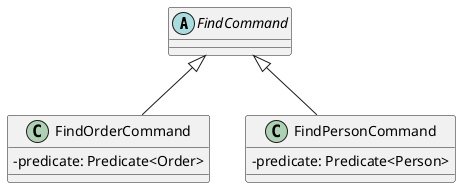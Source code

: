 @startuml
'https://plantuml.com/class-diagram

abstract class FindCommand
skinparam classAttributeIconSize 0

class FindOrderCommand extends FindCommand
class FindPersonCommand extends FindCommand

class FindOrderCommand {
-predicate: Predicate<Order>
}

class FindPersonCommand {
-predicate: Predicate<Person>
}

@enduml
